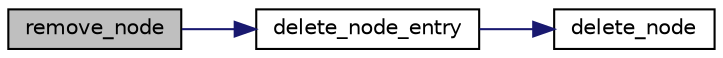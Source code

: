 digraph "remove_node"
{
 // LATEX_PDF_SIZE
  edge [fontname="Helvetica",fontsize="10",labelfontname="Helvetica",labelfontsize="10"];
  node [fontname="Helvetica",fontsize="10",shape=record];
  rankdir="LR";
  Node1 [label="remove_node",height=0.2,width=0.4,color="black", fillcolor="grey75", style="filled", fontcolor="black",tooltip=" "];
  Node1 -> Node2 [color="midnightblue",fontsize="10",style="solid",fontname="Helvetica"];
  Node2 [label="delete_node_entry",height=0.2,width=0.4,color="black", fillcolor="white", style="filled",URL="$UTIL_2OMG_2common_8c.html#a829706bd11f986c4abf640724fbacc24",tooltip=" "];
  Node2 -> Node3 [color="midnightblue",fontsize="10",style="solid",fontname="Helvetica"];
  Node3 [label="delete_node",height=0.2,width=0.4,color="black", fillcolor="white", style="filled",URL="$UTIL_2OMG_2common_8c.html#a49d46f8310cebc50211e06be6846360f",tooltip=" "];
}
